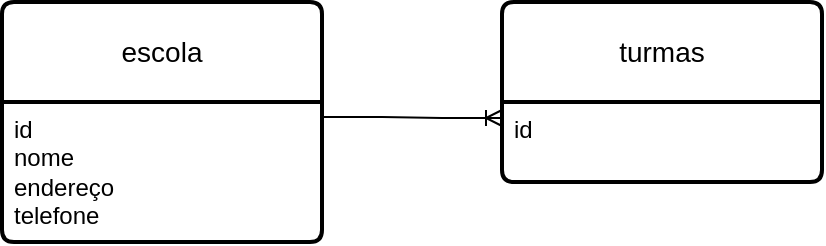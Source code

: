 <mxfile version="22.0.6" type="github">
  <diagram name="Página-1" id="7fpegMUsTK98_PdM95w9">
    <mxGraphModel dx="1434" dy="723" grid="1" gridSize="10" guides="1" tooltips="1" connect="1" arrows="1" fold="1" page="1" pageScale="1" pageWidth="827" pageHeight="1169" math="0" shadow="0">
      <root>
        <mxCell id="0" />
        <mxCell id="1" parent="0" />
        <mxCell id="FPcKLasZ_uU3K60AmyHK-1" value="escola" style="swimlane;childLayout=stackLayout;horizontal=1;startSize=50;horizontalStack=0;rounded=1;fontSize=14;fontStyle=0;strokeWidth=2;resizeParent=0;resizeLast=1;shadow=0;dashed=0;align=center;arcSize=4;whiteSpace=wrap;html=1;" vertex="1" parent="1">
          <mxGeometry x="100" y="170" width="160" height="120" as="geometry" />
        </mxCell>
        <mxCell id="FPcKLasZ_uU3K60AmyHK-2" value="&lt;div&gt;id&lt;/div&gt;&lt;div&gt;nome&lt;/div&gt;&lt;div&gt;endereço&lt;/div&gt;&lt;div&gt;telefone&lt;br&gt;&lt;/div&gt;" style="align=left;strokeColor=none;fillColor=none;spacingLeft=4;fontSize=12;verticalAlign=top;resizable=0;rotatable=0;part=1;html=1;" vertex="1" parent="FPcKLasZ_uU3K60AmyHK-1">
          <mxGeometry y="50" width="160" height="70" as="geometry" />
        </mxCell>
        <mxCell id="FPcKLasZ_uU3K60AmyHK-5" value="" style="edgeStyle=entityRelationEdgeStyle;fontSize=12;html=1;endArrow=ERoneToMany;rounded=0;exitX=1;exitY=0.25;exitDx=0;exitDy=0;" edge="1" parent="1">
          <mxGeometry width="100" height="100" relative="1" as="geometry">
            <mxPoint x="260" y="227.5" as="sourcePoint" />
            <mxPoint x="350" y="228" as="targetPoint" />
            <Array as="points">
              <mxPoint x="257.92" y="10" />
              <mxPoint x="310" y="200" />
            </Array>
          </mxGeometry>
        </mxCell>
        <mxCell id="FPcKLasZ_uU3K60AmyHK-7" value="turmas" style="swimlane;childLayout=stackLayout;horizontal=1;startSize=50;horizontalStack=0;rounded=1;fontSize=14;fontStyle=0;strokeWidth=2;resizeParent=0;resizeLast=1;shadow=0;dashed=0;align=center;arcSize=4;whiteSpace=wrap;html=1;" vertex="1" parent="1">
          <mxGeometry x="350" y="170" width="160" height="90" as="geometry" />
        </mxCell>
        <mxCell id="FPcKLasZ_uU3K60AmyHK-8" value="id&lt;br&gt;" style="align=left;strokeColor=none;fillColor=none;spacingLeft=4;fontSize=12;verticalAlign=top;resizable=0;rotatable=0;part=1;html=1;" vertex="1" parent="FPcKLasZ_uU3K60AmyHK-7">
          <mxGeometry y="50" width="160" height="40" as="geometry" />
        </mxCell>
      </root>
    </mxGraphModel>
  </diagram>
</mxfile>
